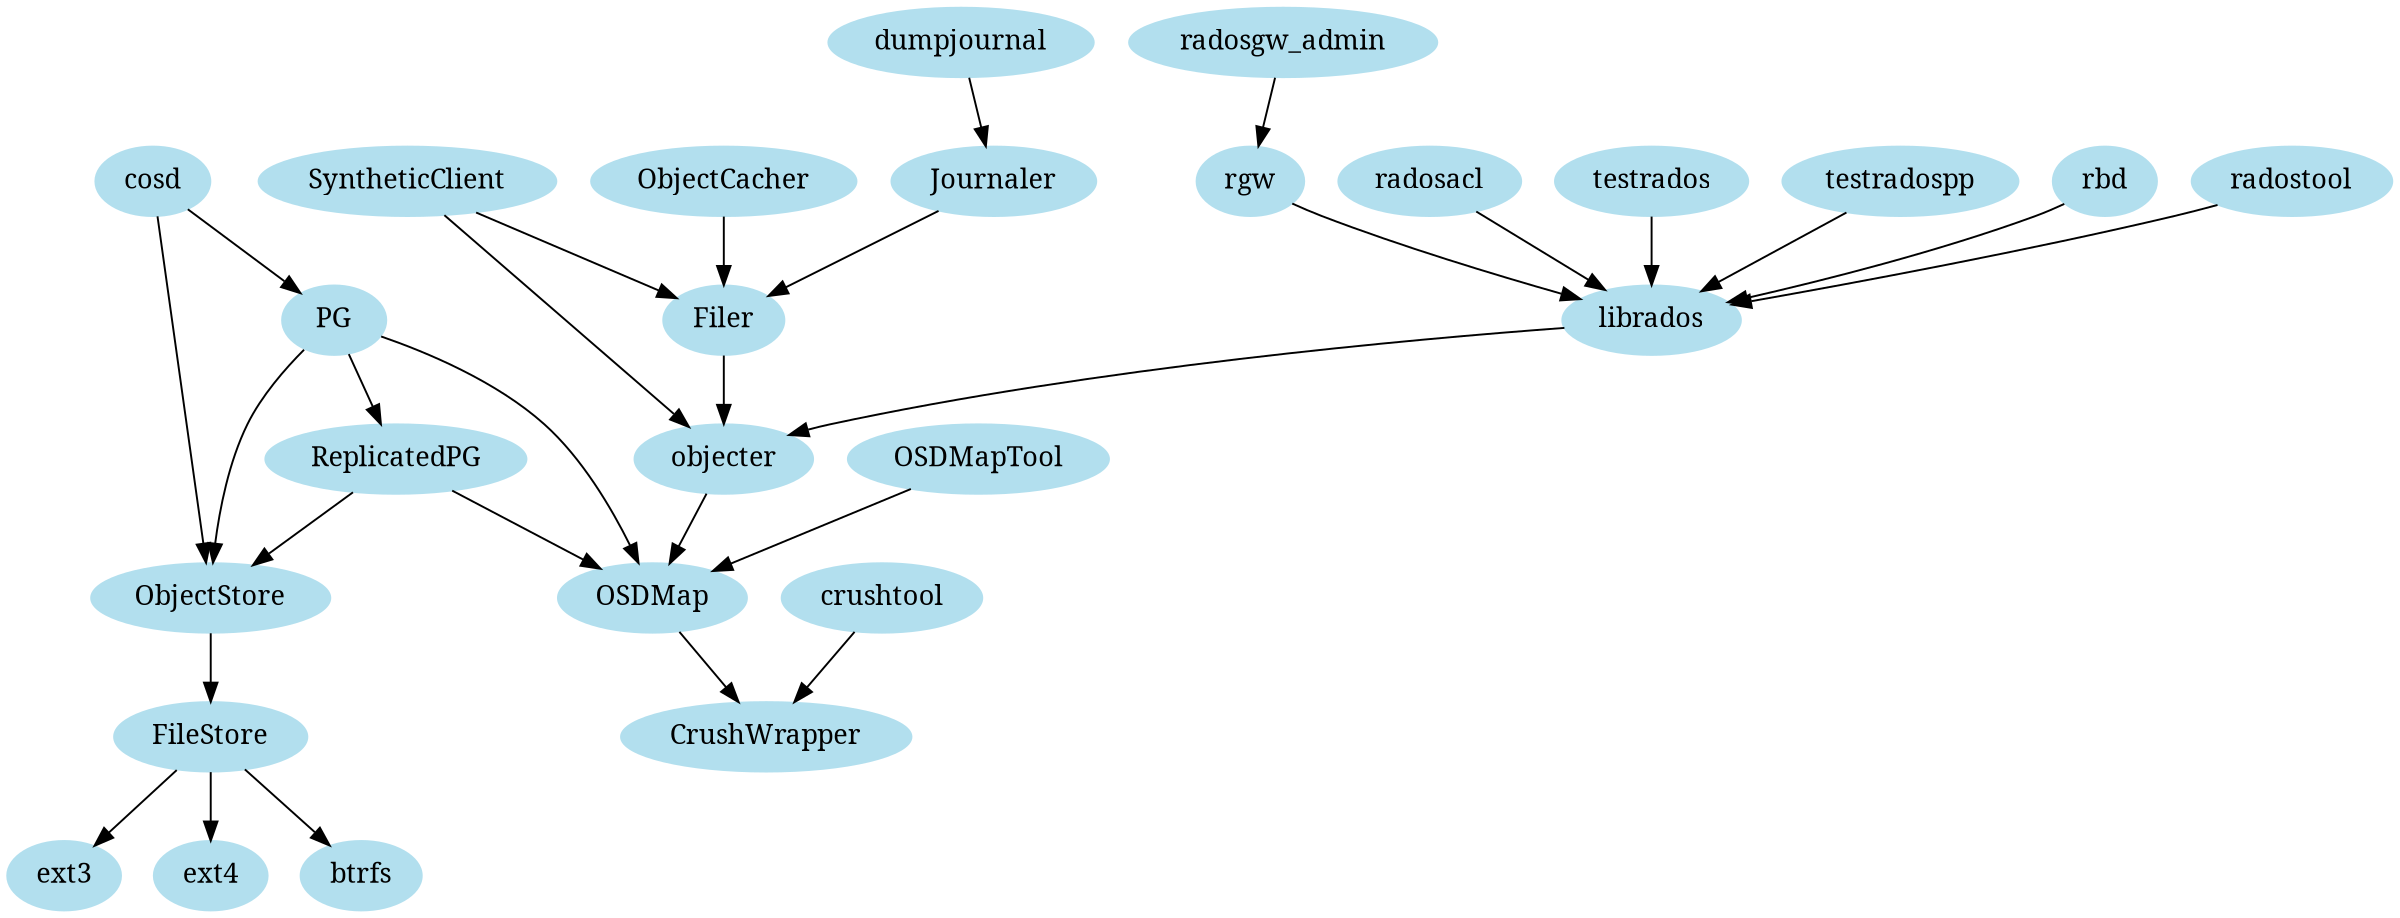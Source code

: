 /* 
 * Rough outline of object store module dependencies
 *
 * build with 
 * dot -Tpng < ./object_store.dot > object_store.png
 */

digraph object_store {
	size="16,16";
	node [color=lightblue2, style=filled, fontname="Serif"];

	"testrados" -> "librados"
	"testradospp" -> "librados"

	"rbd" -> "librados"

	"radostool" -> "librados"

	"radosgw_admin" -> "rgw"

	"rgw" -> "librados"

	"radosacl" -> "librados"

	"librados" -> "objecter"

	"ObjectCacher" -> "Filer"

	"dumpjournal" -> "Journaler"

	"Journaler" -> "Filer"

	"SyntheticClient" -> "Filer"
	"SyntheticClient" -> "objecter"

	"Filer" -> "objecter"

        "objecter" -> "OSDMap"

        "cosd" -> "PG"
        "cosd" -> "ObjectStore"

        "crushtool" -> "CrushWrapper"

        "OSDMap" -> "CrushWrapper"

        "OSDMapTool" -> "OSDMap"

        "PG" -> "ReplicatedPG"
        "PG" -> "ObjectStore"
        "PG" -> "OSDMap"

        "ReplicatedPG" -> "ObjectStore"
        "ReplicatedPG" -> "OSDMap"

        "ObjectStore" -> "FileStore"

        "FileStore" -> "ext3"
        "FileStore" -> "ext4"
        "FileStore" -> "btrfs"
}
